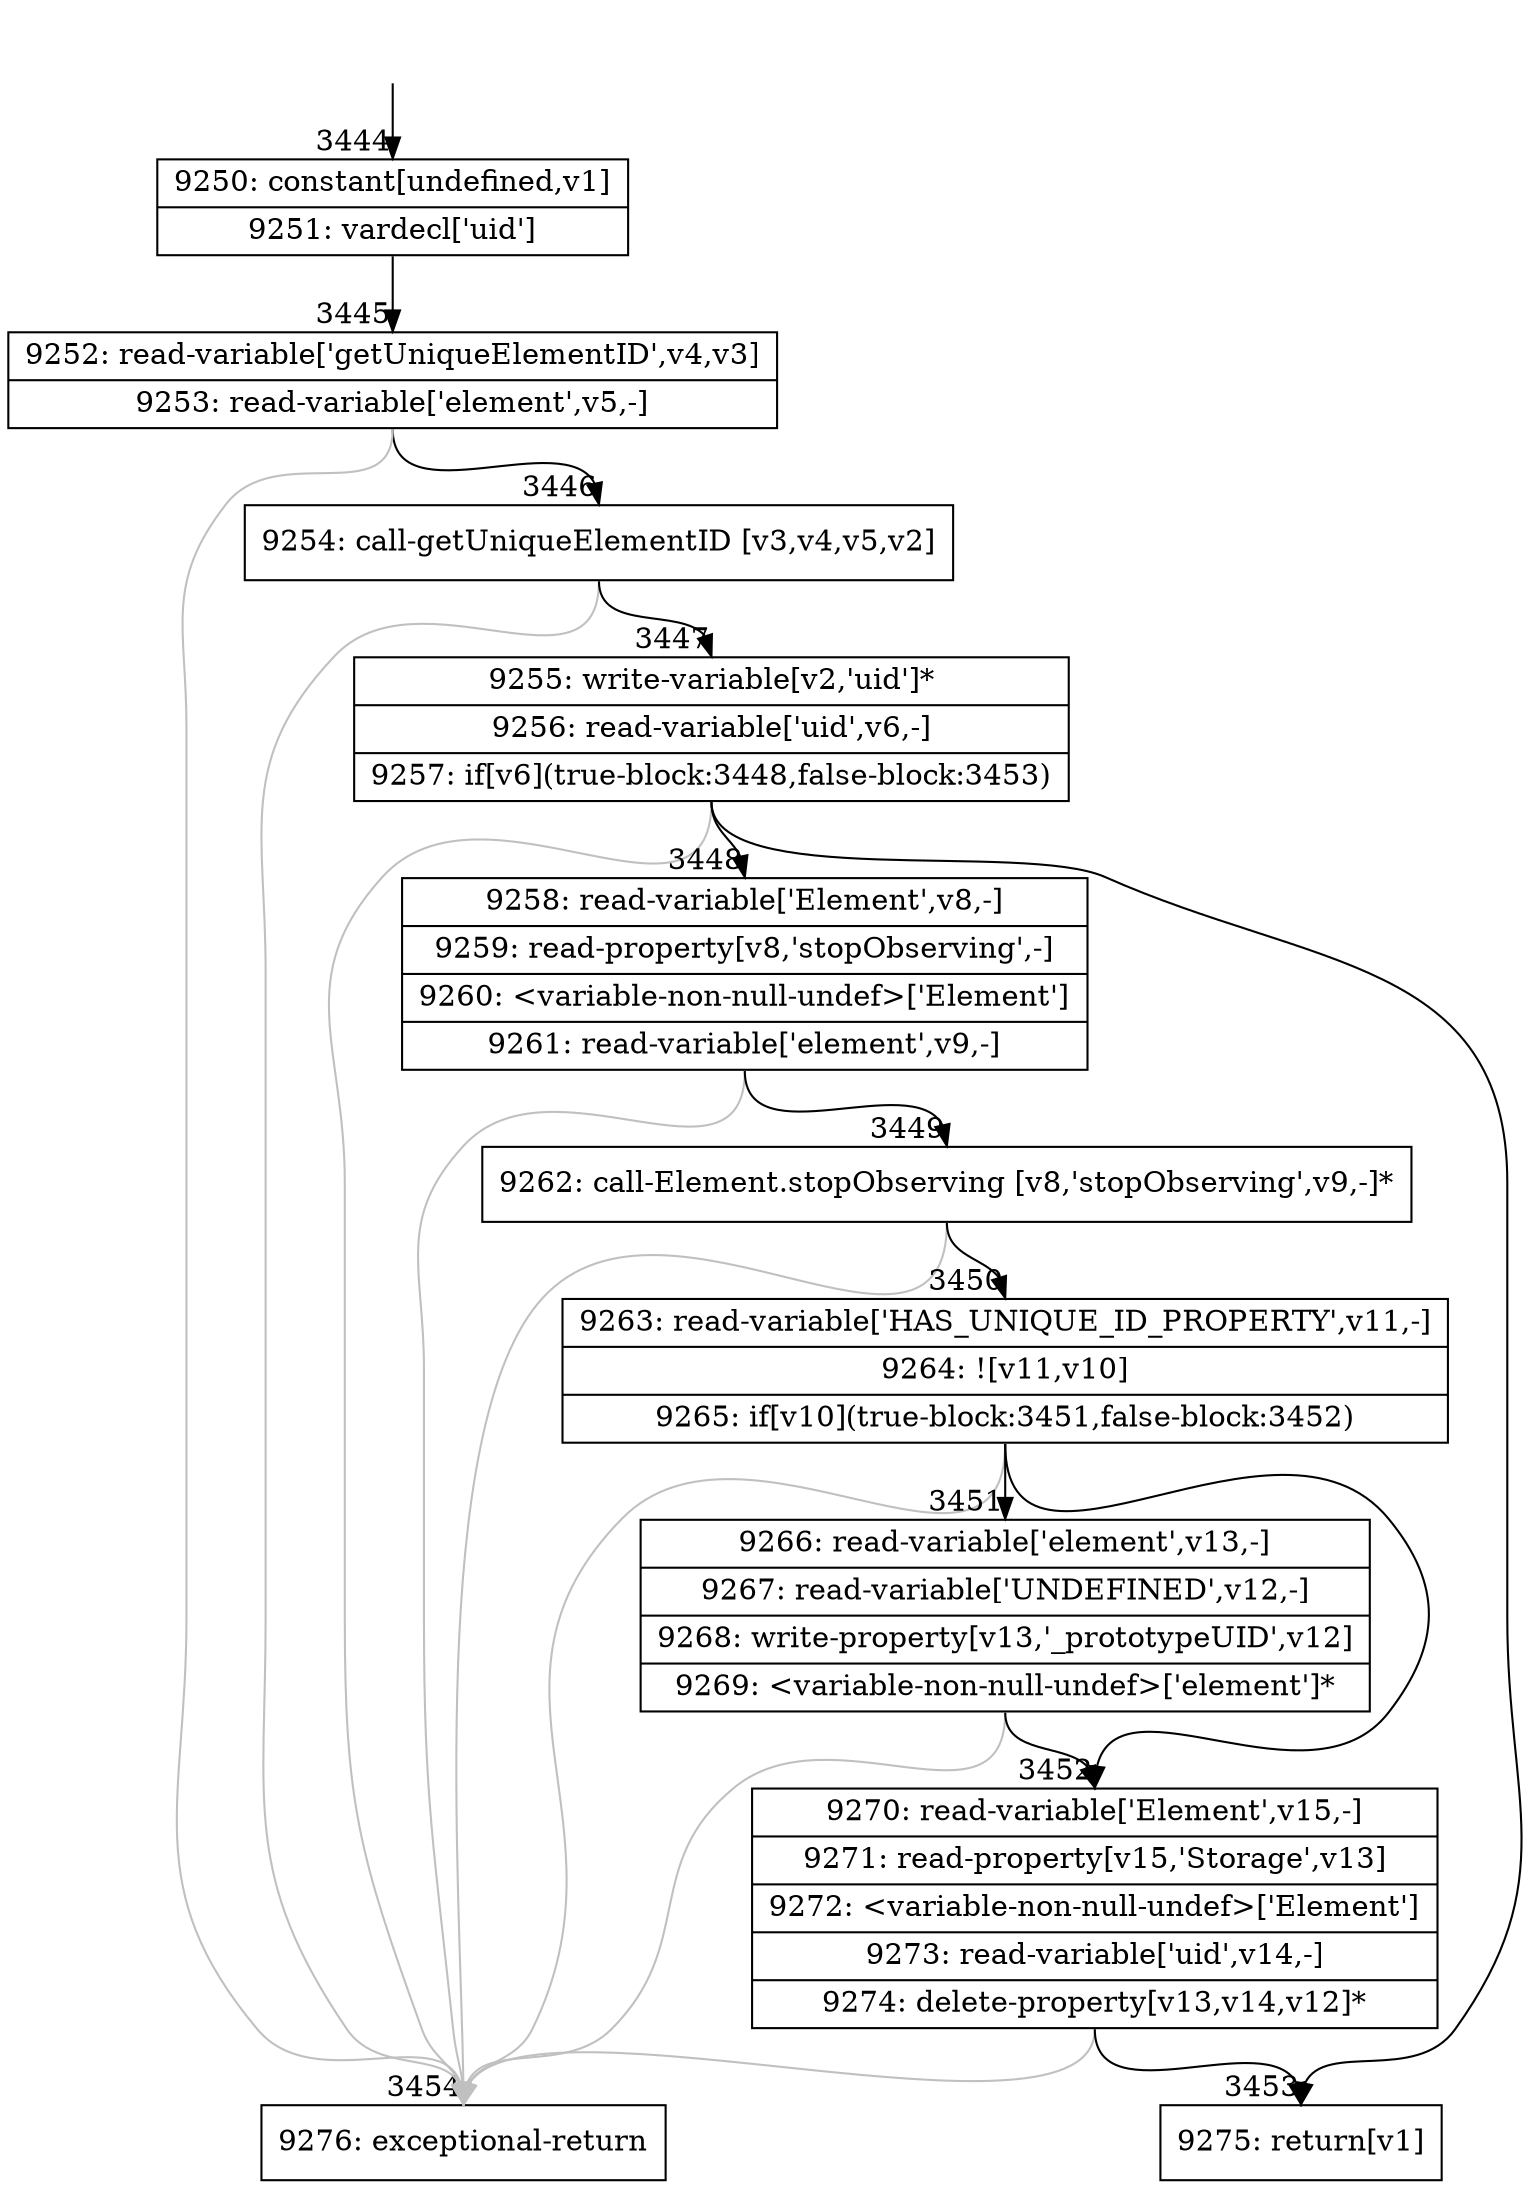 digraph {
rankdir="TD"
BB_entry291[shape=none,label=""];
BB_entry291 -> BB3444 [tailport=s, headport=n, headlabel="    3444"]
BB3444 [shape=record label="{9250: constant[undefined,v1]|9251: vardecl['uid']}" ] 
BB3444 -> BB3445 [tailport=s, headport=n, headlabel="      3445"]
BB3445 [shape=record label="{9252: read-variable['getUniqueElementID',v4,v3]|9253: read-variable['element',v5,-]}" ] 
BB3445 -> BB3446 [tailport=s, headport=n, headlabel="      3446"]
BB3445 -> BB3454 [tailport=s, headport=n, color=gray, headlabel="      3454"]
BB3446 [shape=record label="{9254: call-getUniqueElementID [v3,v4,v5,v2]}" ] 
BB3446 -> BB3447 [tailport=s, headport=n, headlabel="      3447"]
BB3446 -> BB3454 [tailport=s, headport=n, color=gray]
BB3447 [shape=record label="{9255: write-variable[v2,'uid']*|9256: read-variable['uid',v6,-]|9257: if[v6](true-block:3448,false-block:3453)}" ] 
BB3447 -> BB3448 [tailport=s, headport=n, headlabel="      3448"]
BB3447 -> BB3453 [tailport=s, headport=n, headlabel="      3453"]
BB3447 -> BB3454 [tailport=s, headport=n, color=gray]
BB3448 [shape=record label="{9258: read-variable['Element',v8,-]|9259: read-property[v8,'stopObserving',-]|9260: \<variable-non-null-undef\>['Element']|9261: read-variable['element',v9,-]}" ] 
BB3448 -> BB3449 [tailport=s, headport=n, headlabel="      3449"]
BB3448 -> BB3454 [tailport=s, headport=n, color=gray]
BB3449 [shape=record label="{9262: call-Element.stopObserving [v8,'stopObserving',v9,-]*}" ] 
BB3449 -> BB3450 [tailport=s, headport=n, headlabel="      3450"]
BB3449 -> BB3454 [tailport=s, headport=n, color=gray]
BB3450 [shape=record label="{9263: read-variable['HAS_UNIQUE_ID_PROPERTY',v11,-]|9264: ![v11,v10]|9265: if[v10](true-block:3451,false-block:3452)}" ] 
BB3450 -> BB3451 [tailport=s, headport=n, headlabel="      3451"]
BB3450 -> BB3452 [tailport=s, headport=n, headlabel="      3452"]
BB3450 -> BB3454 [tailport=s, headport=n, color=gray]
BB3451 [shape=record label="{9266: read-variable['element',v13,-]|9267: read-variable['UNDEFINED',v12,-]|9268: write-property[v13,'_prototypeUID',v12]|9269: \<variable-non-null-undef\>['element']*}" ] 
BB3451 -> BB3452 [tailport=s, headport=n]
BB3451 -> BB3454 [tailport=s, headport=n, color=gray]
BB3452 [shape=record label="{9270: read-variable['Element',v15,-]|9271: read-property[v15,'Storage',v13]|9272: \<variable-non-null-undef\>['Element']|9273: read-variable['uid',v14,-]|9274: delete-property[v13,v14,v12]*}" ] 
BB3452 -> BB3453 [tailport=s, headport=n]
BB3452 -> BB3454 [tailport=s, headport=n, color=gray]
BB3453 [shape=record label="{9275: return[v1]}" ] 
BB3454 [shape=record label="{9276: exceptional-return}" ] 
//#$~ 2502
}
